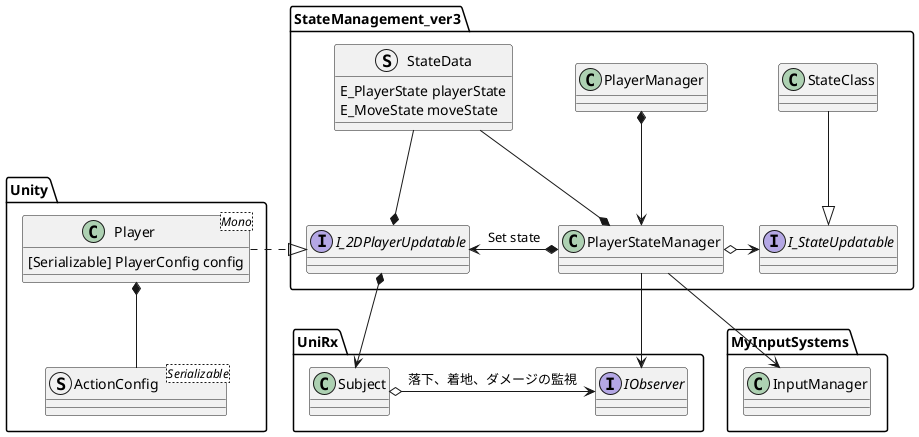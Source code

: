 @startuml stateManagement_ver3
    namespace Unity{
        class Player <Mono>{
        [Serializable] PlayerConfig config

        }

        Struct ActionConfig <Serializable>{

        }
    }



    namespace StateManagement_ver3{
        interface I_2DPlayerUpdatable{

        }


        class PlayerManager{

        }


        class PlayerStateManager{

        }


        interface I_StateUpdatable {

        }

        class StateClass{

        }


        Struct StateData{
            E_PlayerState playerState
            E_MoveState moveState
        }
    }

    namespace MyInputSystems{
        class InputManager{
            
        }
    }



    namespace UniRx{
        class Subject {

        }

        interface IObserver {

        }
    }
    

    Player *-- ActionConfig

    Player .right.|> I_2DPlayerUpdatable

    StateData --* I_2DPlayerUpdatable
    StateData --* PlayerStateManager

    StateClass --|> I_StateUpdatable
    

    PlayerManager *--> PlayerStateManager 

    PlayerStateManager *-left-> I_2DPlayerUpdatable : Set state
    PlayerStateManager -down-> IObserver
    PlayerStateManager o-right-> I_StateUpdatable
    PlayerStateManager -down-> InputManager

    I_2DPlayerUpdatable *--> Subject 

    IObserver <-right-o Subject :落下、着地、ダメージの監視

    

@enduml
